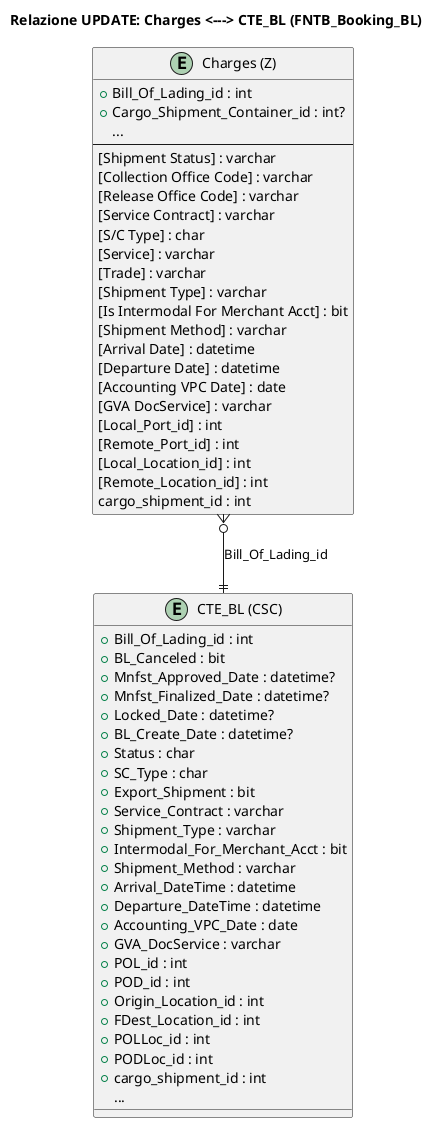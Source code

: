 @startuml

title Relazione UPDATE: Charges <---> CTE_BL (FNTB_Booking_BL)

' Entità che rappresenta la tabella Charges
entity "Charges (Z)" as Charges {
  + Bill_Of_Lading_id : int
  + Cargo_Shipment_Container_id : int?
  ...
  --
  [Shipment Status] : varchar
  [Collection Office Code] : varchar
  [Release Office Code] : varchar
  [Service Contract] : varchar
  [S/C Type] : char
  [Service] : varchar
  [Trade] : varchar
  [Shipment Type] : varchar
  [Is Intermodal For Merchant Acct] : bit
  [Shipment Method] : varchar
  [Arrival Date] : datetime
  [Departure Date] : datetime
  [Accounting VPC Date] : date
  [GVA DocService] : varchar
  [Local_Port_id] : int
  [Remote_Port_id] : int
  [Local_Location_id] : int
  [Remote_Location_id] : int
  cargo_shipment_id : int
}

' Entità che rappresenta la CTE BL (deriva da FNTB_Booking_BL)
entity "CTE_BL (CSC)" as CTE_BL {
  + Bill_Of_Lading_id : int
  + BL_Canceled : bit
  + Mnfst_Approved_Date : datetime?
  + Mnfst_Finalized_Date : datetime?
  + Locked_Date : datetime?
  + BL_Create_Date : datetime?
  + Status : char
  + SC_Type : char
  + Export_Shipment : bit
  + Service_Contract : varchar
  + Shipment_Type : varchar
  + Intermodal_For_Merchant_Acct : bit
  + Shipment_Method : varchar
  + Arrival_DateTime : datetime
  + Departure_DateTime : datetime
  + Accounting_VPC_Date : date
  + GVA_DocService : varchar
  + POL_id : int
  + POD_id : int
  + Origin_Location_id : int
  + FDest_Location_id : int
  + POLLoc_id : int
  + PODLoc_id : int
  + cargo_shipment_id : int
  ...
}

' Relazione: la CTE (CTE_BL) si unisce a Charges attraverso Bill_Of_Lading_id
Charges }o--|| CTE_BL : Bill_Of_Lading_id

@enduml

